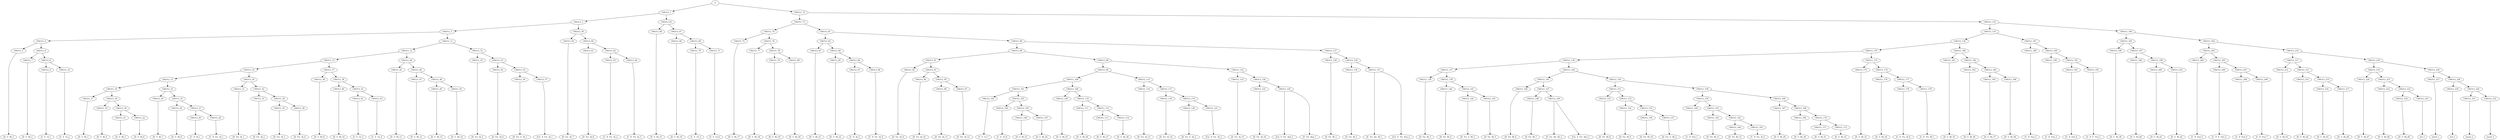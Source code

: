digraph sample{
"S" -> "C84312_1";
"C84312_1" -> "C84312_2";
"C84312_2" -> "C84312_3";
"C84312_3" -> "C84312_4";
"C84312_4" -> "C84312_5";
"C84312_5" -> "[D  G  B]_1";
"C84312_4" -> "C84312_6";
"C84312_6" -> "C84312_7";
"C84312_7" -> "[D  G  B]_2";
"C84312_6" -> "C84312_8";
"C84312_8" -> "C84312_9";
"C84312_9" -> "[C  E  G]_1";
"C84312_8" -> "C84312_10";
"C84312_10" -> "[C  E  G]_2";
"C84312_3" -> "C84312_11";
"C84312_11" -> "C84312_12";
"C84312_12" -> "C84312_13";
"C84312_13" -> "C84312_14";
"C84312_14" -> "C84312_15";
"C84312_15" -> "C84312_16";
"C84312_16" -> "C84312_17";
"C84312_17" -> "[D  G  B]_3";
"C84312_16" -> "C84312_18";
"C84312_18" -> "C84312_19";
"C84312_19" -> "[D  G  B]_4";
"C84312_18" -> "C84312_20";
"C84312_20" -> "C84312_21";
"C84312_21" -> "[D  G  B]_5";
"C84312_20" -> "C84312_22";
"C84312_22" -> "[D  G  B]_6";
"C84312_15" -> "C84312_23";
"C84312_23" -> "C84312_24";
"C84312_24" -> "[D  G  B]_7";
"C84312_23" -> "C84312_25";
"C84312_25" -> "C84312_26";
"C84312_26" -> "[D  G  B]_8";
"C84312_25" -> "C84312_27";
"C84312_27" -> "C84312_28";
"C84312_28" -> "[C  D  A]_1";
"C84312_27" -> "C84312_29";
"C84312_29" -> "[C  D  Fis  A]_1";
"C84312_14" -> "C84312_30";
"C84312_30" -> "C84312_31";
"C84312_31" -> "[D  Fis  A]_1";
"C84312_30" -> "C84312_32";
"C84312_32" -> "C84312_33";
"C84312_33" -> "[D  Fis  A]_2";
"C84312_32" -> "C84312_34";
"C84312_34" -> "C84312_35";
"C84312_35" -> "[D  Fis  A]_3";
"C84312_34" -> "C84312_36";
"C84312_36" -> "[D  Fis  A]_4";
"C84312_13" -> "C84312_37";
"C84312_37" -> "C84312_38";
"C84312_38" -> "[D  G  B]_9";
"C84312_37" -> "C84312_39";
"C84312_39" -> "C84312_40";
"C84312_40" -> "[D  G  B]_10";
"C84312_39" -> "C84312_41";
"C84312_41" -> "C84312_42";
"C84312_42" -> "[C  E  G]_3";
"C84312_41" -> "C84312_43";
"C84312_43" -> "[C  E  G]_4";
"C84312_12" -> "C84312_44";
"C84312_44" -> "C84312_45";
"C84312_45" -> "[D  G  B]_11";
"C84312_44" -> "C84312_46";
"C84312_46" -> "C84312_47";
"C84312_47" -> "[D  G  B]_12";
"C84312_46" -> "C84312_48";
"C84312_48" -> "C84312_49";
"C84312_49" -> "[D  G  B]_13";
"C84312_48" -> "C84312_50";
"C84312_50" -> "[D  G  B]_14";
"C84312_11" -> "C84312_51";
"C84312_51" -> "C84312_52";
"C84312_52" -> "[D  Fis  A]_5";
"C84312_51" -> "C84312_53";
"C84312_53" -> "C84312_54";
"C84312_54" -> "[D  Fis  A]_6";
"C84312_53" -> "C84312_55";
"C84312_55" -> "C84312_56";
"C84312_56" -> "[D  Fis  G  A]_1";
"C84312_55" -> "C84312_57";
"C84312_57" -> "[Cis  D  Fis  A]_1";
"C84312_2" -> "C84312_58";
"C84312_58" -> "C84312_59";
"C84312_59" -> "[D  Fis  A]_7";
"C84312_58" -> "C84312_60";
"C84312_60" -> "C84312_61";
"C84312_61" -> "[D  Fis  A]_8";
"C84312_60" -> "C84312_62";
"C84312_62" -> "C84312_63";
"C84312_63" -> "[C  D  Fis  A]_2";
"C84312_62" -> "C84312_64";
"C84312_64" -> "[C  D  Fis  A]_3";
"C84312_1" -> "C84312_65";
"C84312_65" -> "C84312_66";
"C84312_66" -> "[D  G  B]_15";
"C84312_65" -> "C84312_67";
"C84312_67" -> "C84312_68";
"C84312_68" -> "[D  G  B]_16";
"C84312_67" -> "C84312_69";
"C84312_69" -> "C84312_70";
"C84312_70" -> "[C  E  G]_5";
"C84312_69" -> "C84312_71";
"C84312_71" -> "[C  E  G]_6";
"S" -> "C84312_72";
"C84312_72" -> "C84312_73";
"C84312_73" -> "C84312_74";
"C84312_74" -> "C84312_75";
"C84312_75" -> "[D  G  B]_17";
"C84312_74" -> "C84312_76";
"C84312_76" -> "C84312_77";
"C84312_77" -> "[D  G  B]_18";
"C84312_76" -> "C84312_78";
"C84312_78" -> "C84312_79";
"C84312_79" -> "[D  G  B]_19";
"C84312_78" -> "C84312_80";
"C84312_80" -> "[D  G  B]_20";
"C84312_73" -> "C84312_81";
"C84312_81" -> "C84312_82";
"C84312_82" -> "C84312_83";
"C84312_83" -> "[D  G  B]_21";
"C84312_82" -> "C84312_84";
"C84312_84" -> "C84312_85";
"C84312_85" -> "[D  G  B]_22";
"C84312_84" -> "C84312_86";
"C84312_86" -> "C84312_87";
"C84312_87" -> "[C  D  A]_2";
"C84312_86" -> "C84312_88";
"C84312_88" -> "[C  D  Fis  A]_4";
"C84312_81" -> "C84312_89";
"C84312_89" -> "C84312_90";
"C84312_90" -> "C84312_91";
"C84312_91" -> "C84312_92";
"C84312_92" -> "[D  Fis  A]_9";
"C84312_91" -> "C84312_93";
"C84312_93" -> "C84312_94";
"C84312_94" -> "[D  Fis  A]_10";
"C84312_93" -> "C84312_95";
"C84312_95" -> "C84312_96";
"C84312_96" -> "[D  Fis  A]_11";
"C84312_95" -> "C84312_97";
"C84312_97" -> "[D  Fis  A]_12";
"C84312_90" -> "C84312_98";
"C84312_98" -> "C84312_99";
"C84312_99" -> "C84312_100";
"C84312_100" -> "C84312_101";
"C84312_101" -> "C84312_102";
"C84312_102" -> "[C  E  G]_7";
"C84312_101" -> "C84312_103";
"C84312_103" -> "C84312_104";
"C84312_104" -> "[C  E  G]_8";
"C84312_103" -> "C84312_105";
"C84312_105" -> "C84312_106";
"C84312_106" -> "[D  G  B]_23";
"C84312_105" -> "C84312_107";
"C84312_107" -> "[D  G  B]_24";
"C84312_100" -> "C84312_108";
"C84312_108" -> "C84312_109";
"C84312_109" -> "[D  G  B]_25";
"C84312_108" -> "C84312_110";
"C84312_110" -> "C84312_111";
"C84312_111" -> "[D  G  B]_26";
"C84312_110" -> "C84312_112";
"C84312_112" -> "C84312_113";
"C84312_113" -> "[D  G  B]_27";
"C84312_112" -> "C84312_114";
"C84312_114" -> "[D  G  B]_28";
"C84312_99" -> "C84312_115";
"C84312_115" -> "C84312_116";
"C84312_116" -> "[D  Fis  A]_13";
"C84312_115" -> "C84312_117";
"C84312_117" -> "C84312_118";
"C84312_118" -> "[D  Fis  A]_14";
"C84312_117" -> "C84312_119";
"C84312_119" -> "C84312_120";
"C84312_120" -> "[D  Fis  G  A]_2";
"C84312_119" -> "C84312_121";
"C84312_121" -> "[Cis  D  Fis  A]_2";
"C84312_98" -> "C84312_122";
"C84312_122" -> "C84312_123";
"C84312_123" -> "[D  Fis  A]_15";
"C84312_122" -> "C84312_124";
"C84312_124" -> "C84312_125";
"C84312_125" -> "[D  Fis  A]_16";
"C84312_124" -> "C84312_126";
"C84312_126" -> "[Cis  E  Fis  Ais]_1";
"C84312_126" -> "[E  Fis  Ais]_1";
"C84312_89" -> "C84312_127";
"C84312_127" -> "C84312_128";
"C84312_128" -> "[D  Fis  B]_1";
"C84312_127" -> "C84312_129";
"C84312_129" -> "C84312_130";
"C84312_130" -> "[D  Fis  B]_2";
"C84312_129" -> "C84312_131";
"C84312_131" -> "[E  Fis  Ais  B]_1";
"C84312_131" -> "[Cis  E  Fis  Ais]_2";
"C84312_72" -> "C84312_132";
"C84312_132" -> "C84312_133";
"C84312_133" -> "C84312_134";
"C84312_134" -> "C84312_135";
"C84312_135" -> "C84312_136";
"C84312_136" -> "C84312_137";
"C84312_137" -> "C84312_138";
"C84312_138" -> "[D  Fis  B]_3";
"C84312_137" -> "C84312_139";
"C84312_139" -> "C84312_140";
"C84312_140" -> "[D  Fis  B]_4";
"C84312_139" -> "C84312_141";
"C84312_141" -> "C84312_142";
"C84312_142" -> "[D  Fis  G  B]_1";
"C84312_141" -> "C84312_143";
"C84312_143" -> "[D  Fis  B]_5";
"C84312_136" -> "C84312_144";
"C84312_144" -> "C84312_145";
"C84312_145" -> "C84312_146";
"C84312_146" -> "[D  Fis  B]_6";
"C84312_145" -> "C84312_147";
"C84312_147" -> "C84312_148";
"C84312_148" -> "[D  Fis  B]_7";
"C84312_147" -> "C84312_149";
"C84312_149" -> "[E  Fis  Ais  B]_2";
"C84312_149" -> "[Cis  E  Fis  Ais]_3";
"C84312_144" -> "C84312_150";
"C84312_150" -> "C84312_151";
"C84312_151" -> "C84312_152";
"C84312_152" -> "[D  Fis  B]_8";
"C84312_151" -> "C84312_153";
"C84312_153" -> "C84312_154";
"C84312_154" -> "[D  Fis  B]_9";
"C84312_153" -> "C84312_155";
"C84312_155" -> "C84312_156";
"C84312_156" -> "[D  Fis  B]_10";
"C84312_155" -> "C84312_157";
"C84312_157" -> "[D  Fis  G  B]_2";
"C84312_150" -> "C84312_158";
"C84312_158" -> "C84312_159";
"C84312_159" -> "C84312_160";
"C84312_160" -> "[C  D  Fis]_1";
"C84312_159" -> "C84312_161";
"C84312_161" -> "C84312_162";
"C84312_162" -> "[D  Fis  B]_11";
"C84312_161" -> "C84312_163";
"C84312_163" -> "C84312_164";
"C84312_164" -> "[D  Fis  B]_12";
"C84312_163" -> "C84312_165";
"C84312_165" -> "[C  D  Fis  A]_5";
"C84312_158" -> "C84312_166";
"C84312_166" -> "C84312_167";
"C84312_167" -> "[D  G  B]_29";
"C84312_166" -> "C84312_168";
"C84312_168" -> "C84312_169";
"C84312_169" -> "[D  G  B]_30";
"C84312_168" -> "C84312_170";
"C84312_170" -> "C84312_171";
"C84312_171" -> "[D  G  B]_31";
"C84312_170" -> "C84312_172";
"C84312_172" -> "[D  G  B]_32";
"C84312_135" -> "C84312_173";
"C84312_173" -> "C84312_174";
"C84312_174" -> "[D  G  B]_33";
"C84312_173" -> "C84312_175";
"C84312_175" -> "C84312_176";
"C84312_176" -> "[D  G  B]_34";
"C84312_175" -> "C84312_177";
"C84312_177" -> "C84312_178";
"C84312_178" -> "[C  D  Fis  A]_6";
"C84312_177" -> "C84312_179";
"C84312_179" -> "[C  D  Fis  B]_1";
"C84312_134" -> "C84312_180";
"C84312_180" -> "C84312_181";
"C84312_181" -> "[D  G  B]_35";
"C84312_180" -> "C84312_182";
"C84312_182" -> "C84312_183";
"C84312_183" -> "[D  G  B]_36";
"C84312_182" -> "C84312_184";
"C84312_184" -> "C84312_185";
"C84312_185" -> "[D  G  B]_37";
"C84312_184" -> "C84312_186";
"C84312_186" -> "[D  G  B]_38";
"C84312_133" -> "C84312_187";
"C84312_187" -> "C84312_188";
"C84312_188" -> "[C  D  Fis]_2";
"C84312_187" -> "C84312_189";
"C84312_189" -> "C84312_190";
"C84312_190" -> "[C  D  Fis]_3";
"C84312_189" -> "C84312_191";
"C84312_191" -> "C84312_192";
"C84312_192" -> "[C  D  Fis]_4";
"C84312_191" -> "C84312_193";
"C84312_193" -> "[C  D  E  Fis]_1";
"C84312_132" -> "C84312_194";
"C84312_194" -> "C84312_195";
"C84312_195" -> "C84312_196";
"C84312_196" -> "[D  G  B]_39";
"C84312_195" -> "C84312_197";
"C84312_197" -> "C84312_198";
"C84312_198" -> "[D  G  B]_40";
"C84312_197" -> "C84312_199";
"C84312_199" -> "C84312_200";
"C84312_200" -> "[D  G  B]_41";
"C84312_199" -> "C84312_201";
"C84312_201" -> "[D  G  B]_42";
"C84312_194" -> "C84312_202";
"C84312_202" -> "C84312_203";
"C84312_203" -> "C84312_204";
"C84312_204" -> "[C  D  Fis]_5";
"C84312_203" -> "C84312_205";
"C84312_205" -> "C84312_206";
"C84312_206" -> "[C  D  E  Fis]_2";
"C84312_205" -> "C84312_207";
"C84312_207" -> "C84312_208";
"C84312_208" -> "[C  D  Fis]_6";
"C84312_207" -> "C84312_209";
"C84312_209" -> "[C  D  Fis]_7";
"C84312_202" -> "C84312_210";
"C84312_210" -> "C84312_211";
"C84312_211" -> "C84312_212";
"C84312_212" -> "[D  G  B]_43";
"C84312_211" -> "C84312_213";
"C84312_213" -> "C84312_214";
"C84312_214" -> "[D  G  B]_44";
"C84312_213" -> "C84312_215";
"C84312_215" -> "C84312_216";
"C84312_216" -> "[D  G  B]_45";
"C84312_215" -> "C84312_217";
"C84312_217" -> "[D  G  B]_46";
"C84312_210" -> "C84312_218";
"C84312_218" -> "C84312_219";
"C84312_219" -> "C84312_220";
"C84312_220" -> "[D  G  B]_47";
"C84312_219" -> "C84312_221";
"C84312_221" -> "C84312_222";
"C84312_222" -> "[D  G  B]_48";
"C84312_221" -> "C84312_223";
"C84312_223" -> "C84312_224";
"C84312_224" -> "[D  G  B]_49";
"C84312_223" -> "C84312_225";
"C84312_225" -> "[G]_1";
"C84312_218" -> "C84312_226";
"C84312_226" -> "C84312_227";
"C84312_227" -> "[rest]_1";
"C84312_226" -> "C84312_228";
"C84312_228" -> "C84312_229";
"C84312_229" -> "[G]_2";
"C84312_228" -> "C84312_230";
"C84312_230" -> "C84312_231";
"C84312_231" -> "[rest]_2";
"C84312_230" -> "C84312_232";
"C84312_232" -> "[rest]_3";

{rank = min; "S";}
{rank = same; "C84312_1"; "C84312_72";}
{rank = same; "C84312_2"; "C84312_65"; "C84312_73"; "C84312_132";}
{rank = same; "C84312_3"; "C84312_58"; "C84312_66"; "C84312_67"; "C84312_74"; "C84312_81"; "C84312_133"; "C84312_194";}
{rank = same; "C84312_4"; "C84312_11"; "C84312_59"; "C84312_60"; "C84312_68"; "C84312_69"; "C84312_75"; "C84312_76"; "C84312_82"; "C84312_89"; "C84312_134"; "C84312_187"; "C84312_195"; "C84312_202";}
{rank = same; "C84312_5"; "C84312_6"; "C84312_12"; "C84312_51"; "C84312_61"; "C84312_62"; "C84312_70"; "C84312_71"; "C84312_77"; "C84312_78"; "C84312_83"; "C84312_84"; "C84312_90"; "C84312_127"; "C84312_135"; "C84312_180"; "C84312_188"; "C84312_189"; "C84312_196"; "C84312_197"; "C84312_203"; "C84312_210";}
{rank = same; "C84312_7"; "C84312_8"; "C84312_13"; "C84312_44"; "C84312_52"; "C84312_53"; "C84312_63"; "C84312_64"; "C84312_79"; "C84312_80"; "C84312_85"; "C84312_86"; "C84312_91"; "C84312_98"; "C84312_128"; "C84312_129"; "C84312_136"; "C84312_173"; "C84312_181"; "C84312_182"; "C84312_190"; "C84312_191"; "C84312_198"; "C84312_199"; "C84312_204"; "C84312_205"; "C84312_211"; "C84312_218";}
{rank = same; "C84312_9"; "C84312_10"; "C84312_14"; "C84312_37"; "C84312_45"; "C84312_46"; "C84312_54"; "C84312_55"; "C84312_87"; "C84312_88"; "C84312_92"; "C84312_93"; "C84312_99"; "C84312_122"; "C84312_130"; "C84312_131"; "C84312_137"; "C84312_144"; "C84312_174"; "C84312_175"; "C84312_183"; "C84312_184"; "C84312_192"; "C84312_193"; "C84312_200"; "C84312_201"; "C84312_206"; "C84312_207"; "C84312_212"; "C84312_213"; "C84312_219"; "C84312_226";}
{rank = same; "C84312_15"; "C84312_30"; "C84312_38"; "C84312_39"; "C84312_47"; "C84312_48"; "C84312_56"; "C84312_57"; "C84312_94"; "C84312_95"; "C84312_100"; "C84312_115"; "C84312_123"; "C84312_124"; "C84312_138"; "C84312_139"; "C84312_145"; "C84312_150"; "C84312_176"; "C84312_177"; "C84312_185"; "C84312_186"; "C84312_208"; "C84312_209"; "C84312_214"; "C84312_215"; "C84312_220"; "C84312_221"; "C84312_227"; "C84312_228";}
{rank = same; "C84312_16"; "C84312_23"; "C84312_31"; "C84312_32"; "C84312_40"; "C84312_41"; "C84312_49"; "C84312_50"; "C84312_96"; "C84312_97"; "C84312_101"; "C84312_108"; "C84312_116"; "C84312_117"; "C84312_125"; "C84312_126"; "C84312_140"; "C84312_141"; "C84312_146"; "C84312_147"; "C84312_151"; "C84312_158"; "C84312_178"; "C84312_179"; "C84312_216"; "C84312_217"; "C84312_222"; "C84312_223"; "C84312_229"; "C84312_230";}
{rank = same; "C84312_17"; "C84312_18"; "C84312_24"; "C84312_25"; "C84312_33"; "C84312_34"; "C84312_42"; "C84312_43"; "C84312_102"; "C84312_103"; "C84312_109"; "C84312_110"; "C84312_118"; "C84312_119"; "C84312_142"; "C84312_143"; "C84312_148"; "C84312_149"; "C84312_152"; "C84312_153"; "C84312_159"; "C84312_166"; "C84312_224"; "C84312_225"; "C84312_231"; "C84312_232";}
{rank = same; "C84312_19"; "C84312_20"; "C84312_26"; "C84312_27"; "C84312_35"; "C84312_36"; "C84312_104"; "C84312_105"; "C84312_111"; "C84312_112"; "C84312_120"; "C84312_121"; "C84312_154"; "C84312_155"; "C84312_160"; "C84312_161"; "C84312_167"; "C84312_168";}
{rank = same; "C84312_21"; "C84312_22"; "C84312_28"; "C84312_29"; "C84312_106"; "C84312_107"; "C84312_113"; "C84312_114"; "C84312_156"; "C84312_157"; "C84312_162"; "C84312_163"; "C84312_169"; "C84312_170";}
{rank = same; "C84312_164"; "C84312_165"; "C84312_171"; "C84312_172";}
{rank = same; "[C  D  A]_1"; "[C  D  A]_2"; "[C  D  E  Fis]_1"; "[C  D  E  Fis]_2"; "[C  D  Fis  A]_1"; "[C  D  Fis  A]_2"; "[C  D  Fis  A]_3"; "[C  D  Fis  A]_4"; "[C  D  Fis  A]_5"; "[C  D  Fis  A]_6"; "[C  D  Fis  B]_1"; "[C  D  Fis]_1"; "[C  D  Fis]_2"; "[C  D  Fis]_3"; "[C  D  Fis]_4"; "[C  D  Fis]_5"; "[C  D  Fis]_6"; "[C  D  Fis]_7"; "[C  E  G]_1"; "[C  E  G]_2"; "[C  E  G]_3"; "[C  E  G]_4"; "[C  E  G]_5"; "[C  E  G]_6"; "[C  E  G]_7"; "[C  E  G]_8"; "[Cis  D  Fis  A]_1"; "[Cis  D  Fis  A]_2"; "[Cis  E  Fis  Ais]_1"; "[Cis  E  Fis  Ais]_2"; "[Cis  E  Fis  Ais]_3"; "[D  Fis  A]_1"; "[D  Fis  A]_2"; "[D  Fis  A]_3"; "[D  Fis  A]_4"; "[D  Fis  A]_5"; "[D  Fis  A]_6"; "[D  Fis  A]_7"; "[D  Fis  A]_8"; "[D  Fis  A]_9"; "[D  Fis  A]_10"; "[D  Fis  A]_11"; "[D  Fis  A]_12"; "[D  Fis  A]_13"; "[D  Fis  A]_14"; "[D  Fis  A]_15"; "[D  Fis  A]_16"; "[D  Fis  B]_1"; "[D  Fis  B]_2"; "[D  Fis  B]_3"; "[D  Fis  B]_4"; "[D  Fis  B]_5"; "[D  Fis  B]_6"; "[D  Fis  B]_7"; "[D  Fis  B]_8"; "[D  Fis  B]_9"; "[D  Fis  B]_10"; "[D  Fis  B]_11"; "[D  Fis  B]_12"; "[D  Fis  G  A]_1"; "[D  Fis  G  A]_2"; "[D  Fis  G  B]_1"; "[D  Fis  G  B]_2"; "[D  G  B]_1"; "[D  G  B]_2"; "[D  G  B]_3"; "[D  G  B]_4"; "[D  G  B]_5"; "[D  G  B]_6"; "[D  G  B]_7"; "[D  G  B]_8"; "[D  G  B]_9"; "[D  G  B]_10"; "[D  G  B]_11"; "[D  G  B]_12"; "[D  G  B]_13"; "[D  G  B]_14"; "[D  G  B]_15"; "[D  G  B]_16"; "[D  G  B]_17"; "[D  G  B]_18"; "[D  G  B]_19"; "[D  G  B]_20"; "[D  G  B]_21"; "[D  G  B]_22"; "[D  G  B]_23"; "[D  G  B]_24"; "[D  G  B]_25"; "[D  G  B]_26"; "[D  G  B]_27"; "[D  G  B]_28"; "[D  G  B]_29"; "[D  G  B]_30"; "[D  G  B]_31"; "[D  G  B]_32"; "[D  G  B]_33"; "[D  G  B]_34"; "[D  G  B]_35"; "[D  G  B]_36"; "[D  G  B]_37"; "[D  G  B]_38"; "[D  G  B]_39"; "[D  G  B]_40"; "[D  G  B]_41"; "[D  G  B]_42"; "[D  G  B]_43"; "[D  G  B]_44"; "[D  G  B]_45"; "[D  G  B]_46"; "[D  G  B]_47"; "[D  G  B]_48"; "[D  G  B]_49"; "[E  Fis  Ais  B]_1"; "[E  Fis  Ais  B]_2"; "[E  Fis  Ais]_1"; "[G]_1"; "[G]_2"; "[rest]_1"; "[rest]_2"; "[rest]_3";}
}